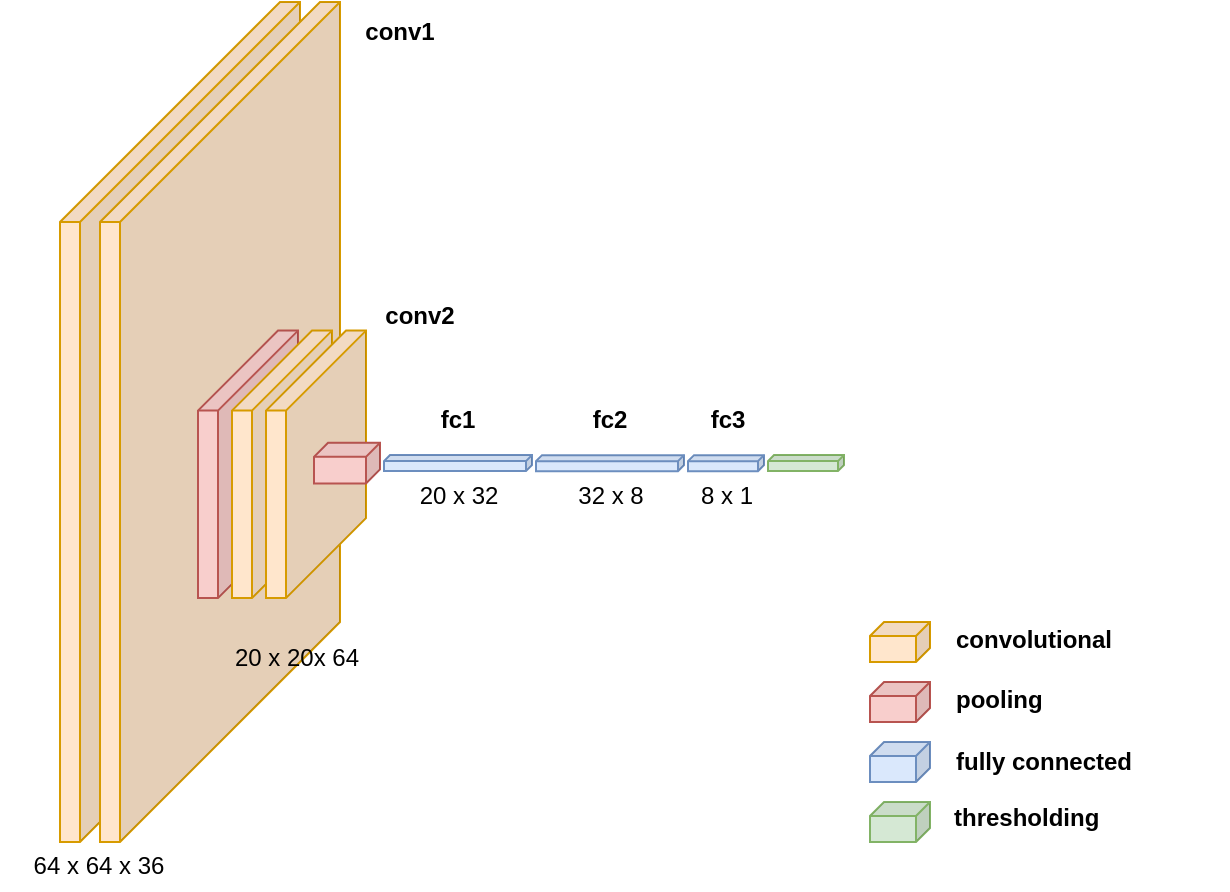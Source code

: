 <mxfile version="20.3.3" type="device"><diagram id="w94GDggZhWrf5_3M9Fda" name="Page-1"><mxGraphModel dx="691" dy="1139" grid="1" gridSize="10" guides="1" tooltips="1" connect="1" arrows="1" fold="1" page="1" pageScale="1" pageWidth="1100" pageHeight="850" math="0" shadow="0"><root><mxCell id="0"/><mxCell id="1" parent="0"/><mxCell id="kE-clsj-9kWPTvBEpkha-1" value="" style="shape=cube;whiteSpace=wrap;html=1;boundedLbl=1;backgroundOutline=1;darkOpacity=0.05;darkOpacity2=0.1;size=110;direction=east;flipH=1;fillColor=#ffe6cc;strokeColor=#d79b00;" vertex="1" parent="1"><mxGeometry x="158" y="218" width="120" height="420" as="geometry"/></mxCell><mxCell id="kE-clsj-9kWPTvBEpkha-2" value="" style="shape=cube;whiteSpace=wrap;html=1;boundedLbl=1;backgroundOutline=1;darkOpacity=0.05;darkOpacity2=0.1;size=110;direction=east;flipH=1;fillColor=#ffe6cc;strokeColor=#d79b00;" vertex="1" parent="1"><mxGeometry x="178" y="218" width="120" height="420" as="geometry"/></mxCell><mxCell id="kE-clsj-9kWPTvBEpkha-6" value="" style="shape=cube;whiteSpace=wrap;html=1;boundedLbl=1;backgroundOutline=1;darkOpacity=0.05;darkOpacity2=0.1;size=40;direction=east;flipH=1;fillColor=#f8cecc;strokeColor=#b85450;" vertex="1" parent="1"><mxGeometry x="227" y="382.31" width="50" height="133.75" as="geometry"/></mxCell><mxCell id="kE-clsj-9kWPTvBEpkha-7" value="" style="shape=cube;whiteSpace=wrap;html=1;boundedLbl=1;backgroundOutline=1;darkOpacity=0.05;darkOpacity2=0.1;size=40;direction=east;flipH=1;fillColor=#ffe6cc;strokeColor=#d79b00;" vertex="1" parent="1"><mxGeometry x="244" y="382.31" width="50" height="133.75" as="geometry"/></mxCell><mxCell id="kE-clsj-9kWPTvBEpkha-8" value="" style="shape=cube;whiteSpace=wrap;html=1;boundedLbl=1;backgroundOutline=1;darkOpacity=0.05;darkOpacity2=0.1;size=40;direction=east;flipH=1;fillColor=#ffe6cc;strokeColor=#d79b00;" vertex="1" parent="1"><mxGeometry x="261" y="382.31" width="50" height="133.75" as="geometry"/></mxCell><mxCell id="kE-clsj-9kWPTvBEpkha-16" value="" style="shape=cube;whiteSpace=wrap;html=1;boundedLbl=1;backgroundOutline=1;darkOpacity=0.05;darkOpacity2=0.1;size=7;direction=east;flipH=1;fillColor=#f8cecc;strokeColor=#b85450;" vertex="1" parent="1"><mxGeometry x="285" y="438.4" width="33" height="20.32" as="geometry"/></mxCell><mxCell id="kE-clsj-9kWPTvBEpkha-17" value="" style="shape=cube;whiteSpace=wrap;html=1;boundedLbl=1;backgroundOutline=1;darkOpacity=0.05;darkOpacity2=0.1;size=3;direction=east;flipH=1;fillColor=#dae8fc;strokeColor=#6c8ebf;" vertex="1" parent="1"><mxGeometry x="320" y="444.56" width="74" height="8" as="geometry"/></mxCell><mxCell id="kE-clsj-9kWPTvBEpkha-18" value="" style="shape=cube;whiteSpace=wrap;html=1;boundedLbl=1;backgroundOutline=1;darkOpacity=0.05;darkOpacity2=0.1;size=3;direction=east;flipH=1;fillColor=#dae8fc;strokeColor=#6c8ebf;" vertex="1" parent="1"><mxGeometry x="396" y="444.57" width="74" height="8" as="geometry"/></mxCell><mxCell id="kE-clsj-9kWPTvBEpkha-19" value="" style="shape=cube;whiteSpace=wrap;html=1;boundedLbl=1;backgroundOutline=1;darkOpacity=0.05;darkOpacity2=0.1;size=3;direction=east;flipH=1;fillColor=#dae8fc;strokeColor=#6c8ebf;" vertex="1" parent="1"><mxGeometry x="472" y="444.57" width="38" height="8" as="geometry"/></mxCell><mxCell id="kE-clsj-9kWPTvBEpkha-20" value="" style="shape=cube;whiteSpace=wrap;html=1;boundedLbl=1;backgroundOutline=1;darkOpacity=0.05;darkOpacity2=0.1;size=7;direction=east;flipH=1;fillColor=#ffe6cc;strokeColor=#d79b00;" vertex="1" parent="1"><mxGeometry x="563" y="528" width="30" height="20" as="geometry"/></mxCell><mxCell id="kE-clsj-9kWPTvBEpkha-21" value="" style="shape=cube;whiteSpace=wrap;html=1;boundedLbl=1;backgroundOutline=1;darkOpacity=0.05;darkOpacity2=0.1;size=7;direction=east;flipH=1;fillColor=#f8cecc;strokeColor=#b85450;" vertex="1" parent="1"><mxGeometry x="563" y="558" width="30" height="20" as="geometry"/></mxCell><mxCell id="kE-clsj-9kWPTvBEpkha-22" value="" style="shape=cube;whiteSpace=wrap;html=1;boundedLbl=1;backgroundOutline=1;darkOpacity=0.05;darkOpacity2=0.1;size=7;direction=east;flipH=1;fillColor=#dae8fc;strokeColor=#6c8ebf;" vertex="1" parent="1"><mxGeometry x="563" y="588" width="30" height="20" as="geometry"/></mxCell><mxCell id="kE-clsj-9kWPTvBEpkha-23" value="" style="shape=cube;whiteSpace=wrap;html=1;boundedLbl=1;backgroundOutline=1;darkOpacity=0.05;darkOpacity2=0.1;size=3;direction=east;flipH=1;fillColor=#d5e8d4;strokeColor=#82b366;" vertex="1" parent="1"><mxGeometry x="512" y="444.56" width="38" height="8" as="geometry"/></mxCell><mxCell id="kE-clsj-9kWPTvBEpkha-24" value="" style="shape=cube;whiteSpace=wrap;html=1;boundedLbl=1;backgroundOutline=1;darkOpacity=0.05;darkOpacity2=0.1;size=7;direction=east;flipH=1;fillColor=#d5e8d4;strokeColor=#82b366;" vertex="1" parent="1"><mxGeometry x="563" y="618" width="30" height="20" as="geometry"/></mxCell><mxCell id="kE-clsj-9kWPTvBEpkha-25" value="&lt;b&gt;conv1&lt;/b&gt;" style="text;html=1;strokeColor=none;fillColor=none;align=center;verticalAlign=middle;whiteSpace=wrap;rounded=0;" vertex="1" parent="1"><mxGeometry x="307.5" y="218" width="40" height="30" as="geometry"/></mxCell><mxCell id="kE-clsj-9kWPTvBEpkha-26" value="&lt;b&gt;conv2&lt;/b&gt;" style="text;html=1;strokeColor=none;fillColor=none;align=center;verticalAlign=middle;whiteSpace=wrap;rounded=0;" vertex="1" parent="1"><mxGeometry x="318" y="360" width="40" height="30" as="geometry"/></mxCell><mxCell id="kE-clsj-9kWPTvBEpkha-30" value="&lt;b&gt;fc1&lt;/b&gt;" style="text;html=1;strokeColor=none;fillColor=none;align=center;verticalAlign=middle;whiteSpace=wrap;rounded=0;" vertex="1" parent="1"><mxGeometry x="337" y="412" width="40" height="30" as="geometry"/></mxCell><mxCell id="kE-clsj-9kWPTvBEpkha-31" value="&lt;b&gt;fc2&lt;/b&gt;" style="text;html=1;strokeColor=none;fillColor=none;align=center;verticalAlign=middle;whiteSpace=wrap;rounded=0;" vertex="1" parent="1"><mxGeometry x="413" y="412" width="40" height="30" as="geometry"/></mxCell><mxCell id="kE-clsj-9kWPTvBEpkha-32" value="&lt;b&gt;fc3&lt;/b&gt;" style="text;html=1;strokeColor=none;fillColor=none;align=center;verticalAlign=middle;whiteSpace=wrap;rounded=0;" vertex="1" parent="1"><mxGeometry x="472" y="412" width="40" height="30" as="geometry"/></mxCell><mxCell id="kE-clsj-9kWPTvBEpkha-42" value="32 x 8" style="text;html=1;strokeColor=none;fillColor=none;align=center;verticalAlign=middle;whiteSpace=wrap;rounded=0;" vertex="1" parent="1"><mxGeometry x="383.5" y="452.56" width="99" height="24" as="geometry"/></mxCell><mxCell id="kE-clsj-9kWPTvBEpkha-43" value="8 x 1" style="text;html=1;strokeColor=none;fillColor=none;align=center;verticalAlign=middle;whiteSpace=wrap;rounded=0;" vertex="1" parent="1"><mxGeometry x="441.5" y="452.56" width="99" height="24" as="geometry"/></mxCell><mxCell id="kE-clsj-9kWPTvBEpkha-44" value="convolutional" style="text;html=1;strokeColor=none;fillColor=none;align=left;verticalAlign=middle;whiteSpace=wrap;rounded=0;fontStyle=1" vertex="1" parent="1"><mxGeometry x="604" y="525.06" width="138" height="23.88" as="geometry"/></mxCell><mxCell id="kE-clsj-9kWPTvBEpkha-45" value="pooling" style="text;html=1;strokeColor=none;fillColor=none;align=left;verticalAlign=middle;whiteSpace=wrap;rounded=0;fontStyle=1" vertex="1" parent="1"><mxGeometry x="604" y="555.06" width="138" height="23.88" as="geometry"/></mxCell><mxCell id="kE-clsj-9kWPTvBEpkha-46" value="fully connected " style="text;html=1;strokeColor=none;fillColor=none;align=left;verticalAlign=middle;whiteSpace=wrap;rounded=0;fontStyle=1" vertex="1" parent="1"><mxGeometry x="604" y="586.12" width="138" height="23.88" as="geometry"/></mxCell><mxCell id="kE-clsj-9kWPTvBEpkha-47" value="&lt;div&gt;thresholding&lt;/div&gt;" style="text;html=1;strokeColor=none;fillColor=none;align=left;verticalAlign=middle;whiteSpace=wrap;rounded=0;fontStyle=1" vertex="1" parent="1"><mxGeometry x="603" y="614.12" width="138" height="23.88" as="geometry"/></mxCell><mxCell id="kE-clsj-9kWPTvBEpkha-50" value="20 x 32" style="text;html=1;strokeColor=none;fillColor=none;align=center;verticalAlign=middle;whiteSpace=wrap;rounded=0;" vertex="1" parent="1"><mxGeometry x="307.5" y="452.56" width="99" height="24" as="geometry"/></mxCell><mxCell id="kE-clsj-9kWPTvBEpkha-53" value="64 x 64 x 36" style="text;html=1;strokeColor=none;fillColor=none;align=center;verticalAlign=middle;whiteSpace=wrap;rounded=0;" vertex="1" parent="1"><mxGeometry x="128" y="638" width="99" height="24" as="geometry"/></mxCell><mxCell id="kE-clsj-9kWPTvBEpkha-54" value="20 x 20x 64" style="text;html=1;strokeColor=none;fillColor=none;align=center;verticalAlign=middle;whiteSpace=wrap;rounded=0;" vertex="1" parent="1"><mxGeometry x="227" y="534" width="99" height="24" as="geometry"/></mxCell></root></mxGraphModel></diagram></mxfile>